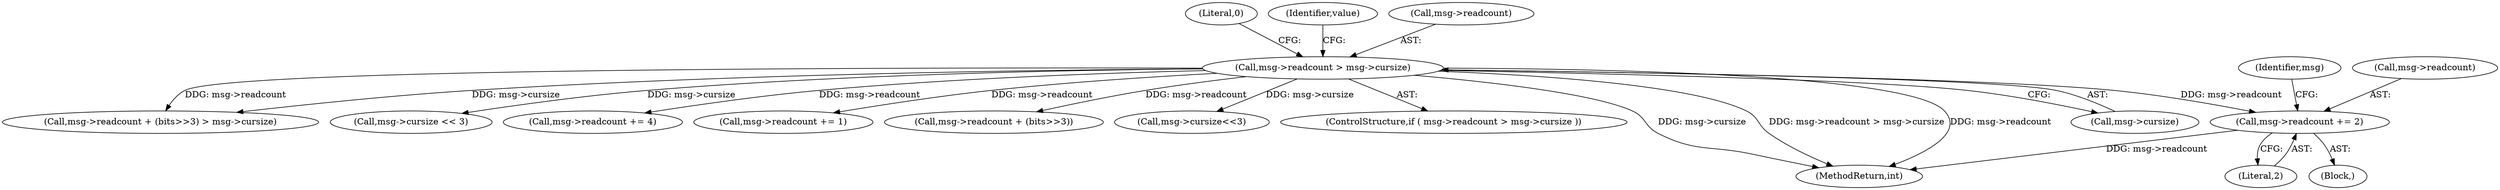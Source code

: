 digraph "0_ioq3_d2b1d124d4055c2fcbe5126863487c52fd58cca1_4@API" {
"1000214" [label="(Call,msg->readcount += 2)"];
"1000110" [label="(Call,msg->readcount > msg->cursize)"];
"1000221" [label="(Identifier,msg)"];
"1000114" [label="(Call,msg->cursize)"];
"1000146" [label="(Call,msg->readcount + (bits>>3) > msg->cursize)"];
"1000278" [label="(Call,msg->cursize << 3)"];
"1000241" [label="(Call,msg->readcount += 4)"];
"1000119" [label="(Literal,0)"];
"1000183" [label="(Call,msg->readcount += 1)"];
"1000121" [label="(Identifier,value)"];
"1000218" [label="(Literal,2)"];
"1000110" [label="(Call,msg->readcount > msg->cursize)"];
"1000111" [label="(Call,msg->readcount)"];
"1000147" [label="(Call,msg->readcount + (bits>>3))"];
"1000351" [label="(Call,msg->cursize<<3)"];
"1000109" [label="(ControlStructure,if ( msg->readcount > msg->cursize ))"];
"1000428" [label="(MethodReturn,int)"];
"1000214" [label="(Call,msg->readcount += 2)"];
"1000215" [label="(Call,msg->readcount)"];
"1000198" [label="(Block,)"];
"1000214" -> "1000198"  [label="AST: "];
"1000214" -> "1000218"  [label="CFG: "];
"1000215" -> "1000214"  [label="AST: "];
"1000218" -> "1000214"  [label="AST: "];
"1000221" -> "1000214"  [label="CFG: "];
"1000214" -> "1000428"  [label="DDG: msg->readcount"];
"1000110" -> "1000214"  [label="DDG: msg->readcount"];
"1000110" -> "1000109"  [label="AST: "];
"1000110" -> "1000114"  [label="CFG: "];
"1000111" -> "1000110"  [label="AST: "];
"1000114" -> "1000110"  [label="AST: "];
"1000119" -> "1000110"  [label="CFG: "];
"1000121" -> "1000110"  [label="CFG: "];
"1000110" -> "1000428"  [label="DDG: msg->cursize"];
"1000110" -> "1000428"  [label="DDG: msg->readcount > msg->cursize"];
"1000110" -> "1000428"  [label="DDG: msg->readcount"];
"1000110" -> "1000146"  [label="DDG: msg->readcount"];
"1000110" -> "1000146"  [label="DDG: msg->cursize"];
"1000110" -> "1000147"  [label="DDG: msg->readcount"];
"1000110" -> "1000183"  [label="DDG: msg->readcount"];
"1000110" -> "1000241"  [label="DDG: msg->readcount"];
"1000110" -> "1000278"  [label="DDG: msg->cursize"];
"1000110" -> "1000351"  [label="DDG: msg->cursize"];
}
